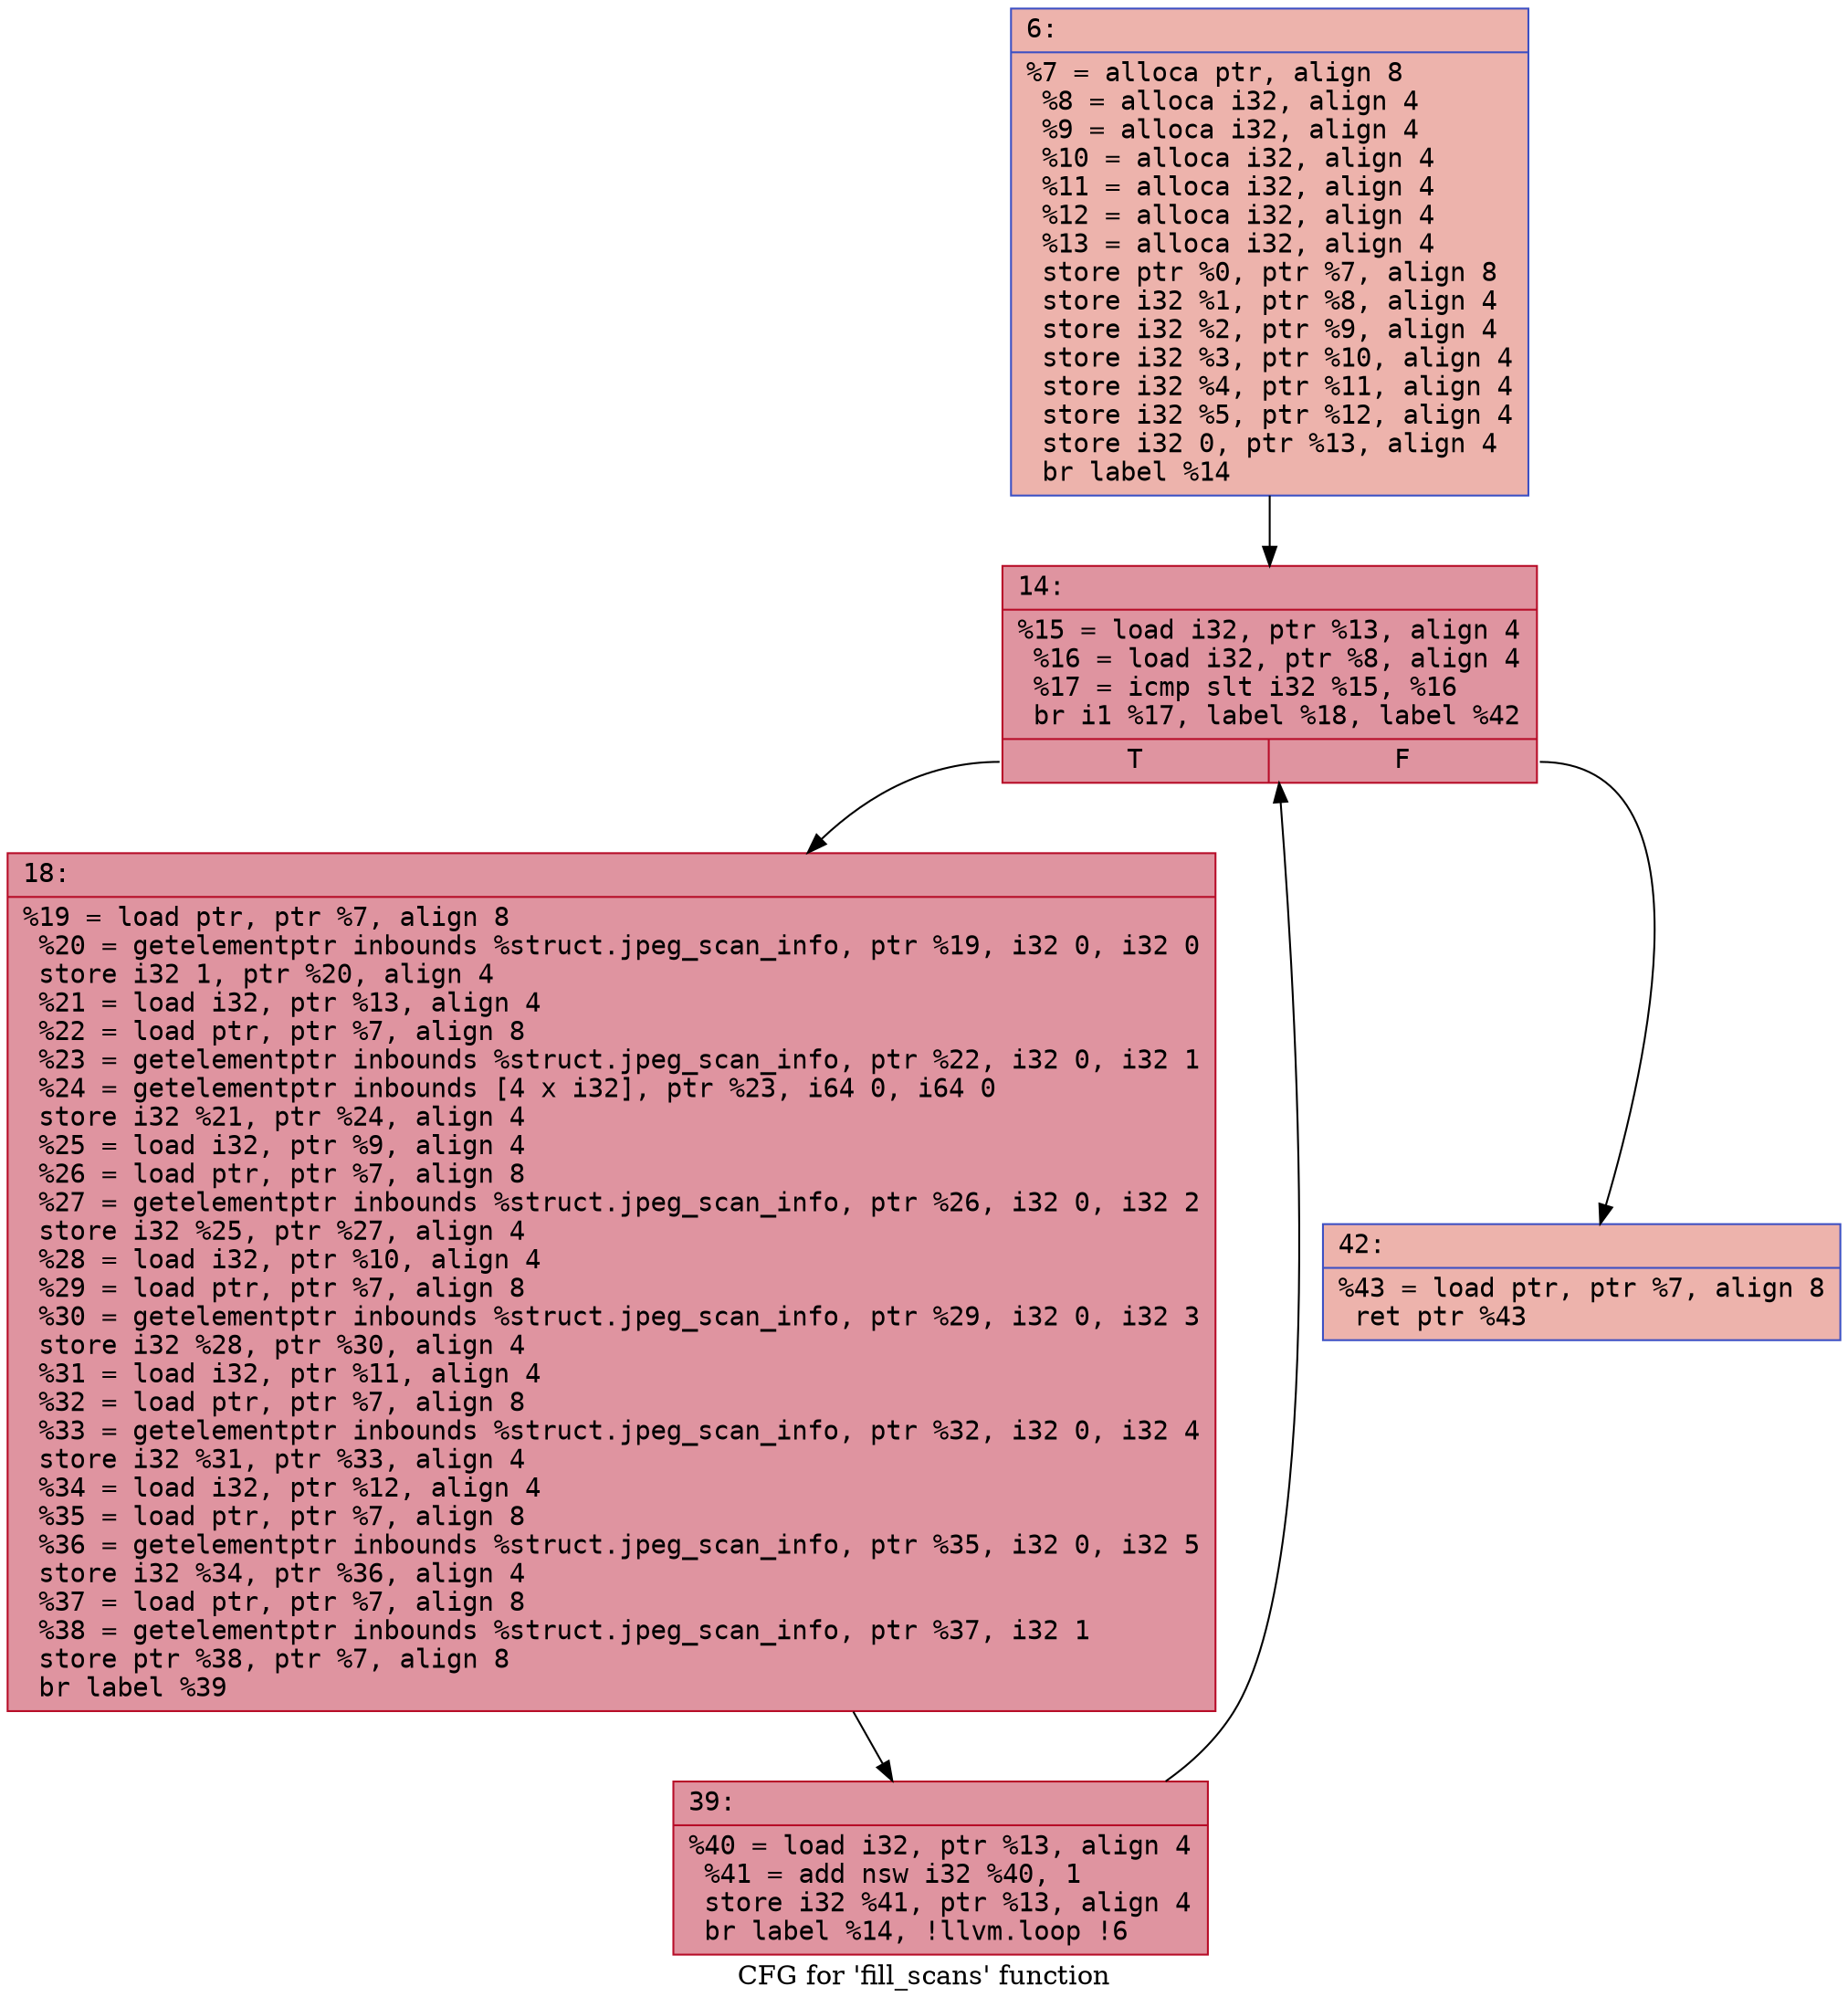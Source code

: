 digraph "CFG for 'fill_scans' function" {
	label="CFG for 'fill_scans' function";

	Node0x6000025bbca0 [shape=record,color="#3d50c3ff", style=filled, fillcolor="#d6524470" fontname="Courier",label="{6:\l|  %7 = alloca ptr, align 8\l  %8 = alloca i32, align 4\l  %9 = alloca i32, align 4\l  %10 = alloca i32, align 4\l  %11 = alloca i32, align 4\l  %12 = alloca i32, align 4\l  %13 = alloca i32, align 4\l  store ptr %0, ptr %7, align 8\l  store i32 %1, ptr %8, align 4\l  store i32 %2, ptr %9, align 4\l  store i32 %3, ptr %10, align 4\l  store i32 %4, ptr %11, align 4\l  store i32 %5, ptr %12, align 4\l  store i32 0, ptr %13, align 4\l  br label %14\l}"];
	Node0x6000025bbca0 -> Node0x6000025bbcf0[tooltip="6 -> 14\nProbability 100.00%" ];
	Node0x6000025bbcf0 [shape=record,color="#b70d28ff", style=filled, fillcolor="#b70d2870" fontname="Courier",label="{14:\l|  %15 = load i32, ptr %13, align 4\l  %16 = load i32, ptr %8, align 4\l  %17 = icmp slt i32 %15, %16\l  br i1 %17, label %18, label %42\l|{<s0>T|<s1>F}}"];
	Node0x6000025bbcf0:s0 -> Node0x6000025bbd40[tooltip="14 -> 18\nProbability 96.88%" ];
	Node0x6000025bbcf0:s1 -> Node0x6000025bbde0[tooltip="14 -> 42\nProbability 3.12%" ];
	Node0x6000025bbd40 [shape=record,color="#b70d28ff", style=filled, fillcolor="#b70d2870" fontname="Courier",label="{18:\l|  %19 = load ptr, ptr %7, align 8\l  %20 = getelementptr inbounds %struct.jpeg_scan_info, ptr %19, i32 0, i32 0\l  store i32 1, ptr %20, align 4\l  %21 = load i32, ptr %13, align 4\l  %22 = load ptr, ptr %7, align 8\l  %23 = getelementptr inbounds %struct.jpeg_scan_info, ptr %22, i32 0, i32 1\l  %24 = getelementptr inbounds [4 x i32], ptr %23, i64 0, i64 0\l  store i32 %21, ptr %24, align 4\l  %25 = load i32, ptr %9, align 4\l  %26 = load ptr, ptr %7, align 8\l  %27 = getelementptr inbounds %struct.jpeg_scan_info, ptr %26, i32 0, i32 2\l  store i32 %25, ptr %27, align 4\l  %28 = load i32, ptr %10, align 4\l  %29 = load ptr, ptr %7, align 8\l  %30 = getelementptr inbounds %struct.jpeg_scan_info, ptr %29, i32 0, i32 3\l  store i32 %28, ptr %30, align 4\l  %31 = load i32, ptr %11, align 4\l  %32 = load ptr, ptr %7, align 8\l  %33 = getelementptr inbounds %struct.jpeg_scan_info, ptr %32, i32 0, i32 4\l  store i32 %31, ptr %33, align 4\l  %34 = load i32, ptr %12, align 4\l  %35 = load ptr, ptr %7, align 8\l  %36 = getelementptr inbounds %struct.jpeg_scan_info, ptr %35, i32 0, i32 5\l  store i32 %34, ptr %36, align 4\l  %37 = load ptr, ptr %7, align 8\l  %38 = getelementptr inbounds %struct.jpeg_scan_info, ptr %37, i32 1\l  store ptr %38, ptr %7, align 8\l  br label %39\l}"];
	Node0x6000025bbd40 -> Node0x6000025bbd90[tooltip="18 -> 39\nProbability 100.00%" ];
	Node0x6000025bbd90 [shape=record,color="#b70d28ff", style=filled, fillcolor="#b70d2870" fontname="Courier",label="{39:\l|  %40 = load i32, ptr %13, align 4\l  %41 = add nsw i32 %40, 1\l  store i32 %41, ptr %13, align 4\l  br label %14, !llvm.loop !6\l}"];
	Node0x6000025bbd90 -> Node0x6000025bbcf0[tooltip="39 -> 14\nProbability 100.00%" ];
	Node0x6000025bbde0 [shape=record,color="#3d50c3ff", style=filled, fillcolor="#d6524470" fontname="Courier",label="{42:\l|  %43 = load ptr, ptr %7, align 8\l  ret ptr %43\l}"];
}

